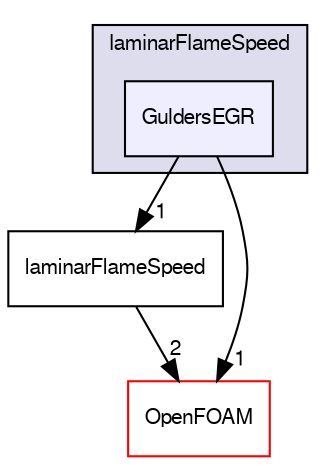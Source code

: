 digraph "src/thermophysicalModels/laminarFlameSpeed/GuldersEGR" {
  bgcolor=transparent;
  compound=true
  node [ fontsize="10", fontname="FreeSans"];
  edge [ labelfontsize="10", labelfontname="FreeSans"];
  subgraph clusterdir_6d661017c4b82204fef6138e75f6f3ff {
    graph [ bgcolor="#ddddee", pencolor="black", label="laminarFlameSpeed" fontname="FreeSans", fontsize="10", URL="dir_6d661017c4b82204fef6138e75f6f3ff.html"]
  dir_33a76002c0de3fe7cc74831864ccc6ed [shape=box, label="GuldersEGR", style="filled", fillcolor="#eeeeff", pencolor="black", URL="dir_33a76002c0de3fe7cc74831864ccc6ed.html"];
  }
  dir_08ad899c819d975677367bc53f0e0c69 [shape=box label="laminarFlameSpeed" URL="dir_08ad899c819d975677367bc53f0e0c69.html"];
  dir_c5473ff19b20e6ec4dfe5c310b3778a8 [shape=box label="OpenFOAM" color="red" URL="dir_c5473ff19b20e6ec4dfe5c310b3778a8.html"];
  dir_08ad899c819d975677367bc53f0e0c69->dir_c5473ff19b20e6ec4dfe5c310b3778a8 [headlabel="2", labeldistance=1.5 headhref="dir_002587_001732.html"];
  dir_33a76002c0de3fe7cc74831864ccc6ed->dir_08ad899c819d975677367bc53f0e0c69 [headlabel="1", labeldistance=1.5 headhref="dir_002586_002587.html"];
  dir_33a76002c0de3fe7cc74831864ccc6ed->dir_c5473ff19b20e6ec4dfe5c310b3778a8 [headlabel="1", labeldistance=1.5 headhref="dir_002586_001732.html"];
}
